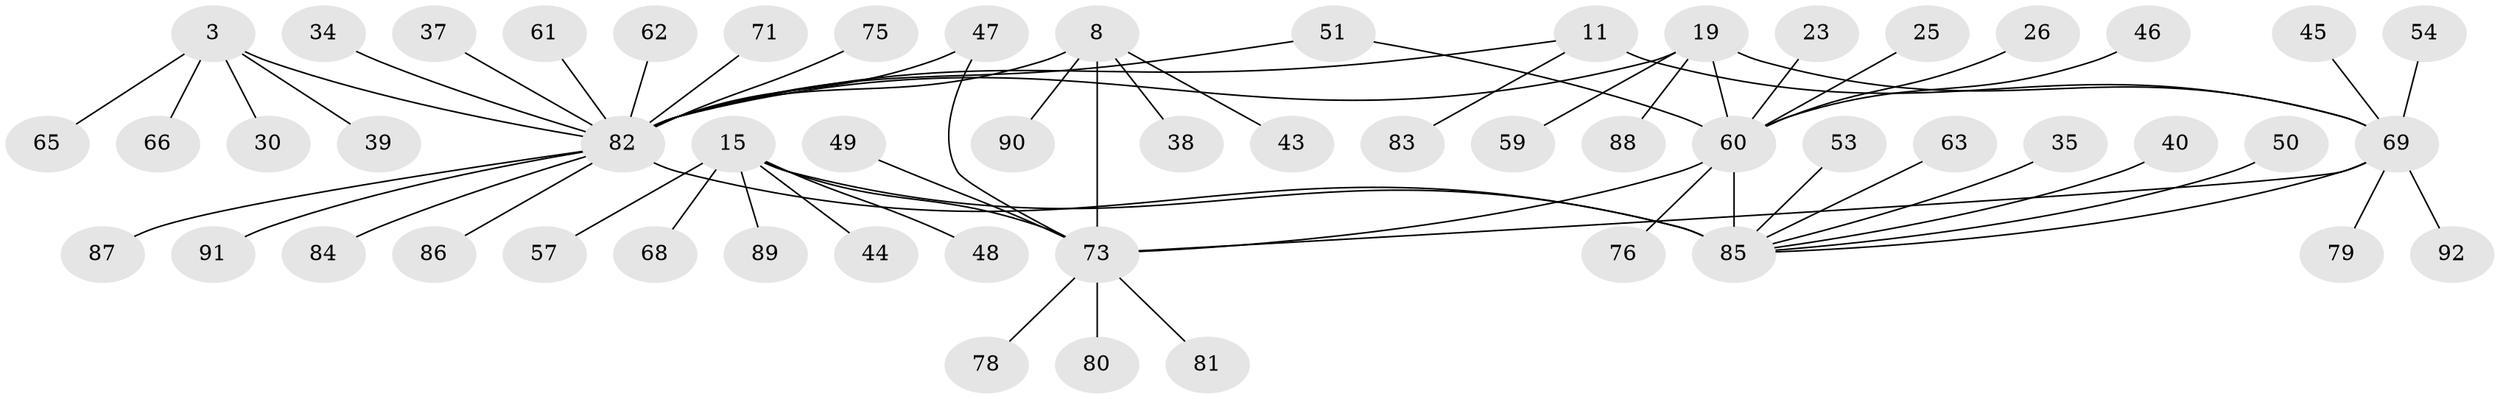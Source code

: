 // original degree distribution, {17: 0.010869565217391304, 4: 0.03260869565217391, 6: 0.03260869565217391, 8: 0.05434782608695652, 9: 0.03260869565217391, 5: 0.043478260869565216, 7: 0.021739130434782608, 2: 0.16304347826086957, 1: 0.5978260869565217, 3: 0.010869565217391304}
// Generated by graph-tools (version 1.1) at 2025/57/03/04/25 21:57:29]
// undirected, 55 vertices, 62 edges
graph export_dot {
graph [start="1"]
  node [color=gray90,style=filled];
  3 [super="+2"];
  8 [super="+6"];
  11 [super="+10"];
  15 [super="+14"];
  19 [super="+17"];
  23;
  25;
  26;
  30;
  34;
  35;
  37;
  38;
  39;
  40;
  43;
  44;
  45;
  46;
  47;
  48;
  49;
  50 [super="+32"];
  51;
  53;
  54;
  57;
  59;
  60 [super="+20"];
  61;
  62;
  63;
  65;
  66;
  68;
  69 [super="+33"];
  71;
  73 [super="+58+7+24+27"];
  75 [super="+41"];
  76;
  78;
  79;
  80;
  81;
  82 [super="+21+52+22+55+42+70+72+77+67"];
  83 [super="+74"];
  84;
  85 [super="+36+16"];
  86;
  87 [super="+64"];
  88;
  89;
  90;
  91;
  92;
  3 -- 30;
  3 -- 39;
  3 -- 66;
  3 -- 65;
  3 -- 82 [weight=4];
  8 -- 38;
  8 -- 43;
  8 -- 90;
  8 -- 82 [weight=2];
  8 -- 73 [weight=4];
  11 -- 83;
  11 -- 82;
  11 -- 69 [weight=4];
  15 -- 48;
  15 -- 68;
  15 -- 89;
  15 -- 57;
  15 -- 44;
  15 -- 85 [weight=4];
  15 -- 73;
  19 -- 88;
  19 -- 59;
  19 -- 60 [weight=4];
  19 -- 82;
  19 -- 69;
  23 -- 60;
  25 -- 60;
  26 -- 60;
  34 -- 82;
  35 -- 85;
  37 -- 82;
  40 -- 85;
  45 -- 69;
  46 -- 60;
  47 -- 82;
  47 -- 73;
  49 -- 73;
  50 -- 85;
  51 -- 60;
  51 -- 82;
  53 -- 85;
  54 -- 69;
  60 -- 85 [weight=2];
  60 -- 76;
  60 -- 73;
  61 -- 82;
  62 -- 82;
  63 -- 85;
  69 -- 73;
  69 -- 79;
  69 -- 85;
  69 -- 92;
  71 -- 82;
  73 -- 78;
  73 -- 80;
  73 -- 81;
  75 -- 82;
  82 -- 84;
  82 -- 85 [weight=3];
  82 -- 86;
  82 -- 87;
  82 -- 91;
}
